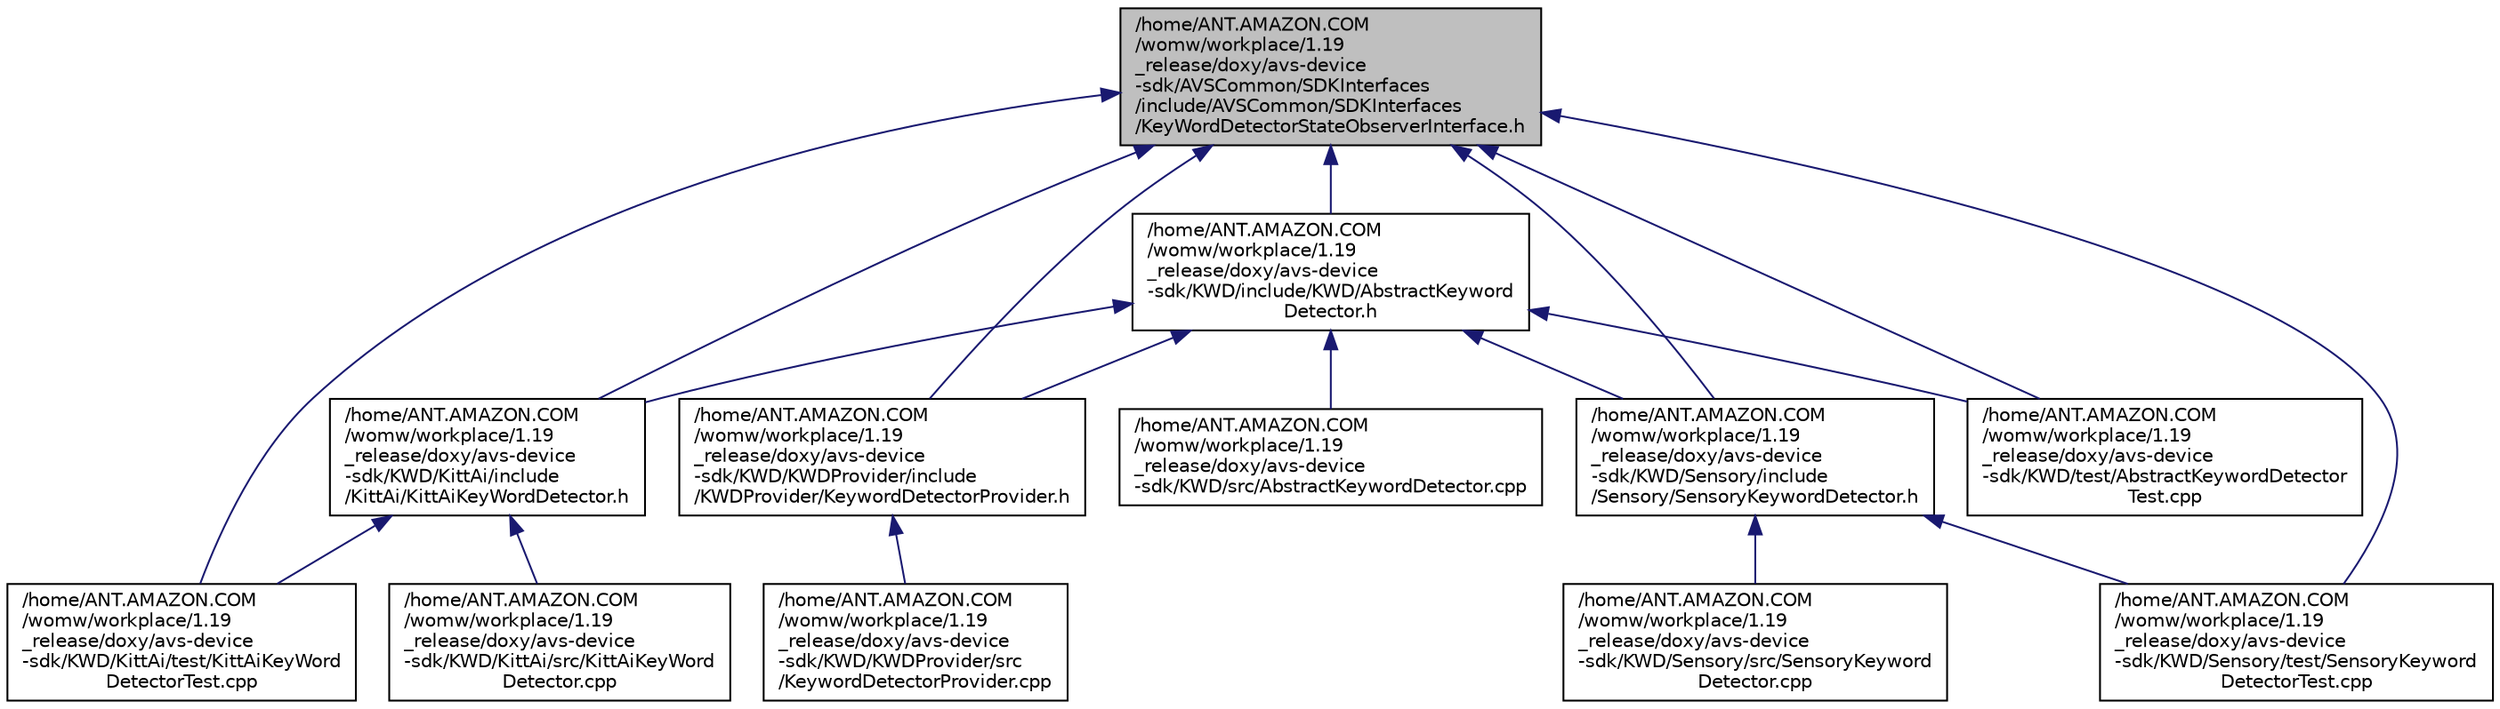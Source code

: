 digraph "/home/ANT.AMAZON.COM/womw/workplace/1.19_release/doxy/avs-device-sdk/AVSCommon/SDKInterfaces/include/AVSCommon/SDKInterfaces/KeyWordDetectorStateObserverInterface.h"
{
  edge [fontname="Helvetica",fontsize="10",labelfontname="Helvetica",labelfontsize="10"];
  node [fontname="Helvetica",fontsize="10",shape=record];
  Node1 [label="/home/ANT.AMAZON.COM\l/womw/workplace/1.19\l_release/doxy/avs-device\l-sdk/AVSCommon/SDKInterfaces\l/include/AVSCommon/SDKInterfaces\l/KeyWordDetectorStateObserverInterface.h",height=0.2,width=0.4,color="black", fillcolor="grey75", style="filled", fontcolor="black"];
  Node1 -> Node2 [dir="back",color="midnightblue",fontsize="10",style="solid",fontname="Helvetica"];
  Node2 [label="/home/ANT.AMAZON.COM\l/womw/workplace/1.19\l_release/doxy/avs-device\l-sdk/KWD/include/KWD/AbstractKeyword\lDetector.h",height=0.2,width=0.4,color="black", fillcolor="white", style="filled",URL="$_abstract_keyword_detector_8h.html"];
  Node2 -> Node3 [dir="back",color="midnightblue",fontsize="10",style="solid",fontname="Helvetica"];
  Node3 [label="/home/ANT.AMAZON.COM\l/womw/workplace/1.19\l_release/doxy/avs-device\l-sdk/KWD/KittAi/include\l/KittAi/KittAiKeyWordDetector.h",height=0.2,width=0.4,color="black", fillcolor="white", style="filled",URL="$_kitt_ai_key_word_detector_8h.html"];
  Node3 -> Node4 [dir="back",color="midnightblue",fontsize="10",style="solid",fontname="Helvetica"];
  Node4 [label="/home/ANT.AMAZON.COM\l/womw/workplace/1.19\l_release/doxy/avs-device\l-sdk/KWD/KittAi/src/KittAiKeyWord\lDetector.cpp",height=0.2,width=0.4,color="black", fillcolor="white", style="filled",URL="$_kitt_ai_key_word_detector_8cpp.html"];
  Node3 -> Node5 [dir="back",color="midnightblue",fontsize="10",style="solid",fontname="Helvetica"];
  Node5 [label="/home/ANT.AMAZON.COM\l/womw/workplace/1.19\l_release/doxy/avs-device\l-sdk/KWD/KittAi/test/KittAiKeyWord\lDetectorTest.cpp",height=0.2,width=0.4,color="black", fillcolor="white", style="filled",URL="$_kitt_ai_key_word_detector_test_8cpp.html"];
  Node2 -> Node6 [dir="back",color="midnightblue",fontsize="10",style="solid",fontname="Helvetica"];
  Node6 [label="/home/ANT.AMAZON.COM\l/womw/workplace/1.19\l_release/doxy/avs-device\l-sdk/KWD/KWDProvider/include\l/KWDProvider/KeywordDetectorProvider.h",height=0.2,width=0.4,color="black", fillcolor="white", style="filled",URL="$_keyword_detector_provider_8h.html"];
  Node6 -> Node7 [dir="back",color="midnightblue",fontsize="10",style="solid",fontname="Helvetica"];
  Node7 [label="/home/ANT.AMAZON.COM\l/womw/workplace/1.19\l_release/doxy/avs-device\l-sdk/KWD/KWDProvider/src\l/KeywordDetectorProvider.cpp",height=0.2,width=0.4,color="black", fillcolor="white", style="filled",URL="$_keyword_detector_provider_8cpp.html"];
  Node2 -> Node8 [dir="back",color="midnightblue",fontsize="10",style="solid",fontname="Helvetica"];
  Node8 [label="/home/ANT.AMAZON.COM\l/womw/workplace/1.19\l_release/doxy/avs-device\l-sdk/KWD/Sensory/include\l/Sensory/SensoryKeywordDetector.h",height=0.2,width=0.4,color="black", fillcolor="white", style="filled",URL="$_sensory_keyword_detector_8h.html"];
  Node8 -> Node9 [dir="back",color="midnightblue",fontsize="10",style="solid",fontname="Helvetica"];
  Node9 [label="/home/ANT.AMAZON.COM\l/womw/workplace/1.19\l_release/doxy/avs-device\l-sdk/KWD/Sensory/src/SensoryKeyword\lDetector.cpp",height=0.2,width=0.4,color="black", fillcolor="white", style="filled",URL="$_sensory_keyword_detector_8cpp.html"];
  Node8 -> Node10 [dir="back",color="midnightblue",fontsize="10",style="solid",fontname="Helvetica"];
  Node10 [label="/home/ANT.AMAZON.COM\l/womw/workplace/1.19\l_release/doxy/avs-device\l-sdk/KWD/Sensory/test/SensoryKeyword\lDetectorTest.cpp",height=0.2,width=0.4,color="black", fillcolor="white", style="filled",URL="$_sensory_keyword_detector_test_8cpp.html"];
  Node2 -> Node11 [dir="back",color="midnightblue",fontsize="10",style="solid",fontname="Helvetica"];
  Node11 [label="/home/ANT.AMAZON.COM\l/womw/workplace/1.19\l_release/doxy/avs-device\l-sdk/KWD/src/AbstractKeywordDetector.cpp",height=0.2,width=0.4,color="black", fillcolor="white", style="filled",URL="$_abstract_keyword_detector_8cpp.html"];
  Node2 -> Node12 [dir="back",color="midnightblue",fontsize="10",style="solid",fontname="Helvetica"];
  Node12 [label="/home/ANT.AMAZON.COM\l/womw/workplace/1.19\l_release/doxy/avs-device\l-sdk/KWD/test/AbstractKeywordDetector\lTest.cpp",height=0.2,width=0.4,color="black", fillcolor="white", style="filled",URL="$_abstract_keyword_detector_test_8cpp.html"];
  Node1 -> Node3 [dir="back",color="midnightblue",fontsize="10",style="solid",fontname="Helvetica"];
  Node1 -> Node5 [dir="back",color="midnightblue",fontsize="10",style="solid",fontname="Helvetica"];
  Node1 -> Node6 [dir="back",color="midnightblue",fontsize="10",style="solid",fontname="Helvetica"];
  Node1 -> Node8 [dir="back",color="midnightblue",fontsize="10",style="solid",fontname="Helvetica"];
  Node1 -> Node10 [dir="back",color="midnightblue",fontsize="10",style="solid",fontname="Helvetica"];
  Node1 -> Node12 [dir="back",color="midnightblue",fontsize="10",style="solid",fontname="Helvetica"];
}
